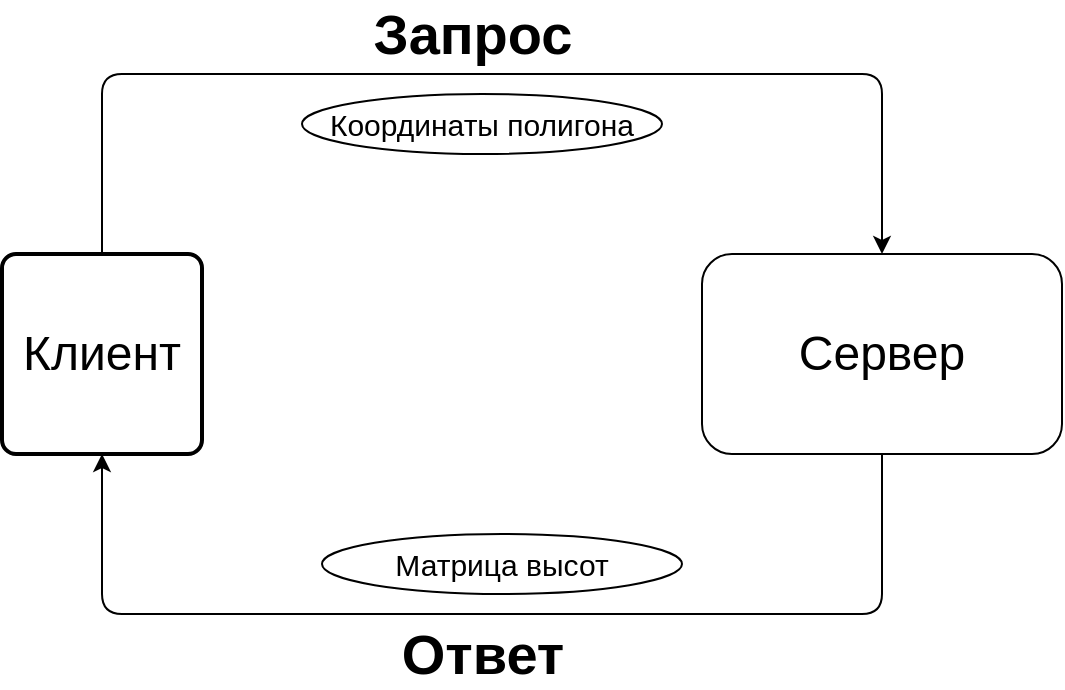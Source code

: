 <mxfile version="13.7.9" type="device"><diagram id="d7LwrsutZTk1FatnVsDG" name="Page-1"><mxGraphModel dx="1422" dy="789" grid="1" gridSize="10" guides="1" tooltips="1" connect="1" arrows="1" fold="1" page="1" pageScale="1" pageWidth="827" pageHeight="1169" math="0" shadow="0"><root><mxCell id="0"/><mxCell id="1" parent="0"/><mxCell id="8i17AQKNRDDgIrzt6qLc-1" value="&lt;font style=&quot;font-size: 24px&quot;&gt;Клиент&lt;/font&gt;" style="rounded=1;whiteSpace=wrap;html=1;absoluteArcSize=1;arcSize=14;strokeWidth=2;" vertex="1" parent="1"><mxGeometry x="110" y="180" width="100" height="100" as="geometry"/></mxCell><mxCell id="8i17AQKNRDDgIrzt6qLc-2" value="&lt;font style=&quot;font-size: 24px&quot;&gt;&lt;font style=&quot;font-size: 24px&quot;&gt;Серв&lt;/font&gt;&lt;font style=&quot;font-size: 24px&quot;&gt;ер&lt;/font&gt;&lt;/font&gt;" style="rounded=1;whiteSpace=wrap;html=1;" vertex="1" parent="1"><mxGeometry x="460" y="180" width="180" height="100" as="geometry"/></mxCell><mxCell id="8i17AQKNRDDgIrzt6qLc-3" value="" style="endArrow=classic;html=1;" edge="1" parent="1" source="8i17AQKNRDDgIrzt6qLc-1" target="8i17AQKNRDDgIrzt6qLc-2"><mxGeometry width="50" height="50" relative="1" as="geometry"><mxPoint x="390" y="420" as="sourcePoint"/><mxPoint x="440" y="370" as="targetPoint"/><Array as="points"><mxPoint x="160" y="90"/><mxPoint x="550" y="90"/></Array></mxGeometry></mxCell><mxCell id="8i17AQKNRDDgIrzt6qLc-4" value="" style="endArrow=classic;html=1;" edge="1" parent="1" source="8i17AQKNRDDgIrzt6qLc-2" target="8i17AQKNRDDgIrzt6qLc-1"><mxGeometry width="50" height="50" relative="1" as="geometry"><mxPoint x="390" y="420" as="sourcePoint"/><mxPoint x="440" y="370" as="targetPoint"/><Array as="points"><mxPoint x="550" y="360"/><mxPoint x="160" y="360"/></Array></mxGeometry></mxCell><mxCell id="8i17AQKNRDDgIrzt6qLc-8" value="&lt;font style=&quot;font-size: 15px&quot;&gt;Координаты полигона&lt;/font&gt;" style="ellipse;whiteSpace=wrap;html=1;" vertex="1" parent="1"><mxGeometry x="260" y="100" width="180" height="30" as="geometry"/></mxCell><mxCell id="8i17AQKNRDDgIrzt6qLc-9" value="&lt;font style=&quot;font-size: 28px&quot;&gt;&lt;b&gt;Запрос&lt;/b&gt;&lt;/font&gt;" style="text;html=1;align=center;verticalAlign=middle;resizable=0;points=[];autosize=1;" vertex="1" parent="1"><mxGeometry x="290" y="60" width="110" height="20" as="geometry"/></mxCell><mxCell id="8i17AQKNRDDgIrzt6qLc-10" value="&lt;font style=&quot;font-size: 15px&quot;&gt;Матрица высот&lt;/font&gt;" style="ellipse;whiteSpace=wrap;html=1;" vertex="1" parent="1"><mxGeometry x="270" y="320" width="180" height="30" as="geometry"/></mxCell><mxCell id="8i17AQKNRDDgIrzt6qLc-11" value="&lt;font style=&quot;font-size: 28px&quot;&gt;&lt;b&gt;Ответ&lt;br&gt;&lt;/b&gt;&lt;/font&gt;" style="text;html=1;align=center;verticalAlign=middle;resizable=0;points=[];autosize=1;" vertex="1" parent="1"><mxGeometry x="300" y="370" width="100" height="20" as="geometry"/></mxCell></root></mxGraphModel></diagram></mxfile>